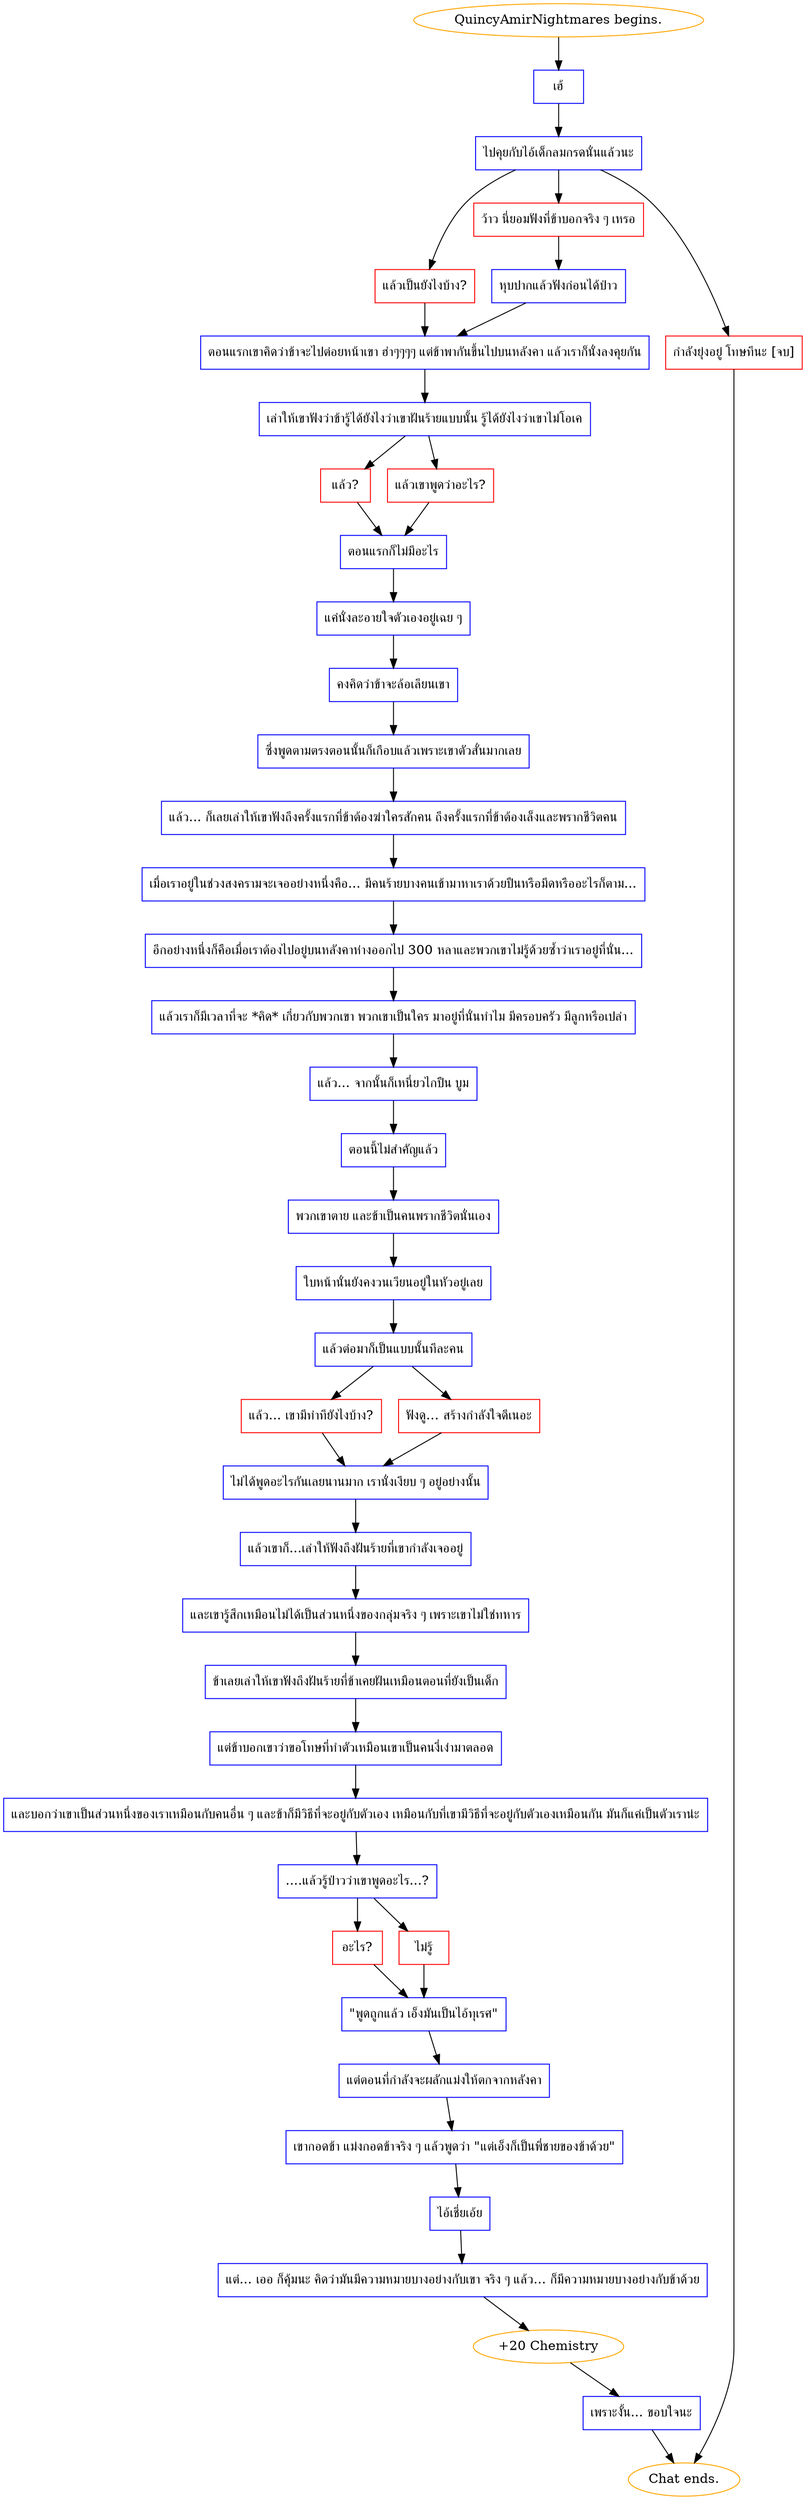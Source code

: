 digraph {
	"QuincyAmirNightmares begins." [color=orange];
		"QuincyAmirNightmares begins." -> j2802867433;
	j2802867433 [label="เฮ้",shape=box,color=blue];
		j2802867433 -> j2878560943;
	j2878560943 [label="ไปคุยกับไอ้เด็กลมกรดนั่นแล้วนะ",shape=box,color=blue];
		j2878560943 -> j2133891757;
		j2878560943 -> j465634805;
		j2878560943 -> j21566488;
	j2133891757 [label="แล้วเป็นยังไงบ้าง?",shape=box,color=red];
		j2133891757 -> j3736436276;
	j465634805 [label="ว้าว นี่ยอมฟังที่ข้าบอกจริง ๆ เหรอ",shape=box,color=red];
		j465634805 -> j2217374405;
	j21566488 [label="กำลังยุ่งอยู่ โทษทีนะ [จบ]",shape=box,color=red];
		j21566488 -> "Chat ends.";
	j3736436276 [label="ตอนแรกเขาคิดว่าข้าจะไปต่อยหน้าเขา ฮ่าๆๆๆๆ แต่ข้าพากันขึ้นไปบนหลังคา แล้วเราก็นั่งลงคุยกัน",shape=box,color=blue];
		j3736436276 -> j2962102261;
	j2217374405 [label="หุบปากแล้วฟังก่อนได้ป่าว",shape=box,color=blue];
		j2217374405 -> j3736436276;
	"Chat ends." [color=orange];
	j2962102261 [label="เล่าให้เขาฟังว่าข้ารู้ได้ยังไงว่าเขาฝันร้ายแบบนั้น รู้ได้ยังไงว่าเขาไม่โอเค",shape=box,color=blue];
		j2962102261 -> j3038227665;
		j2962102261 -> j2066611778;
	j3038227665 [label="แล้ว?",shape=box,color=red];
		j3038227665 -> j2832092022;
	j2066611778 [label="แล้วเขาพูดว่าอะไร?",shape=box,color=red];
		j2066611778 -> j2832092022;
	j2832092022 [label="ตอนแรกก็ไม่มีอะไร",shape=box,color=blue];
		j2832092022 -> j4141571581;
	j4141571581 [label="แค่นั่งละอายใจตัวเองอยู่เฉย ๆ",shape=box,color=blue];
		j4141571581 -> j457373704;
	j457373704 [label="คงคิดว่าข้าจะล้อเลียนเขา",shape=box,color=blue];
		j457373704 -> j2063821686;
	j2063821686 [label="ซึ่งพูดตามตรงตอนนั้นก็เกือบแล้วเพราะเขาตัวสั่นมากเลย",shape=box,color=blue];
		j2063821686 -> j1595858282;
	j1595858282 [label="แล้ว... ก็เลยเล่าให้เขาฟังถึงครั้งแรกที่ข้าต้องฆ่าใครสักคน ถึงครั้งแรกที่ข้าต้องเล็งและพรากชีวิตคน",shape=box,color=blue];
		j1595858282 -> j4147844254;
	j4147844254 [label="เมื่อเราอยู่ในช่วงสงครามจะเจออย่างหนึ่งคือ... มีคนร้ายบางคนเข้ามาหาเราด้วยปืนหรือมีดหรืออะไรก็ตาม...",shape=box,color=blue];
		j4147844254 -> j3168142708;
	j3168142708 [label="อีกอย่างหนึ่งก็คือเมื่อเราต้องไปอยู่บนหลังคาห่างออกไป 300 หลาและพวกเขาไม่รู้ด้วยซ้ำว่าเราอยู่ที่นั่น...",shape=box,color=blue];
		j3168142708 -> j3289102017;
	j3289102017 [label="แล้วเราก็มีเวลาที่จะ *คิด* เกี่ยวกับพวกเขา พวกเขาเป็นใคร มาอยู่ที่นั่นทำไม มีครอบครัว มีลูกหรือเปล่า",shape=box,color=blue];
		j3289102017 -> j1583583600;
	j1583583600 [label="แล้ว... จากนั้นก็เหนี่ยวไกปืน บูม",shape=box,color=blue];
		j1583583600 -> j2244515193;
	j2244515193 [label="ตอนนี้ไม่สำคัญแล้ว",shape=box,color=blue];
		j2244515193 -> j4266433958;
	j4266433958 [label="พวกเขาตาย และข้าเป็นคนพรากชีวิตนั่นเอง",shape=box,color=blue];
		j4266433958 -> j1120881117;
	j1120881117 [label="ใบหน้านั่นยังคงวนเวียนอยู่ในหัวอยู่เลย",shape=box,color=blue];
		j1120881117 -> j2587263701;
	j2587263701 [label="แล้วต่อมาก็เป็นแบบนั้นทีละคน",shape=box,color=blue];
		j2587263701 -> j1083977379;
		j2587263701 -> j4064121420;
	j1083977379 [label="แล้ว... เขามีท่าทียังไงบ้าง?",shape=box,color=red];
		j1083977379 -> j2641169673;
	j4064121420 [label="ฟังดู… สร้างกำลังใจดีเนอะ",shape=box,color=red];
		j4064121420 -> j2641169673;
	j2641169673 [label="ไม่ได้พูดอะไรกันเลยนานมาก เรานั่งเงียบ ๆ อยู่อย่างนั้น",shape=box,color=blue];
		j2641169673 -> j284000633;
	j284000633 [label="แล้วเขาก็...เล่าให้ฟังถึงฝันร้ายที่เขากำลังเจออยู่",shape=box,color=blue];
		j284000633 -> j2126694940;
	j2126694940 [label="และเขารู้สึกเหมือนไม่ได้เป็นส่วนหนึ่งของกลุ่มจริง ๆ เพราะเขาไม่ใช่ทหาร",shape=box,color=blue];
		j2126694940 -> j1201170669;
	j1201170669 [label="ข้าเลยเล่าให้เขาฟังถึงฝันร้ายที่ข้าเคยฝันเหมือนตอนที่ยังเป็นเด็ก",shape=box,color=blue];
		j1201170669 -> j3019423578;
	j3019423578 [label="แต่ข้าบอกเขาว่าขอโทษที่ทำตัวเหมือนเขาเป็นคนงี่เง่ามาตลอด",shape=box,color=blue];
		j3019423578 -> j3197449929;
	j3197449929 [label="และบอกว่าเขาเป็นส่วนหนึ่งของเราเหมือนกับคนอื่น ๆ และข้าก็มีวิธีที่จะอยู่กับตัวเอง เหมือนกับที่เขามีวิธีที่จะอยู่กับตัวเองเหมือนกัน มันก็แค่เป็นตัวเราน่ะ",shape=box,color=blue];
		j3197449929 -> j491058915;
	j491058915 [label="....แล้วรู้ป่าวว่าเขาพูดอะไร...?",shape=box,color=blue];
		j491058915 -> j1901257326;
		j491058915 -> j1817357229;
	j1901257326 [label="อะไร?",shape=box,color=red];
		j1901257326 -> j803268307;
	j1817357229 [label="ไม่รู้",shape=box,color=red];
		j1817357229 -> j803268307;
	j803268307 [label="\"พูดถูกแล้ว เอ็งมันเป็นไอ้ทุเรศ\"",shape=box,color=blue];
		j803268307 -> j2708722538;
	j2708722538 [label="แต่ตอนที่กำลังจะผลักแม่งให้ตกจากหลังคา",shape=box,color=blue];
		j2708722538 -> j3379972205;
	j3379972205 [label="เขากอดข้า แม่งกอดข้าจริง ๆ แล้วพูดว่า \"แต่เอ็งก็เป็นพี่ชายของข้าด้วย\"",shape=box,color=blue];
		j3379972205 -> j3327702998;
	j3327702998 [label="ไอ้เชี่ยเอ้ย",shape=box,color=blue];
		j3327702998 -> j654056155;
	j654056155 [label="แต่... เออ ก็คุ้มนะ คิดว่ามันมีความหมายบางอย่างกับเขา จริง ๆ แล้ว... ก็มีความหมายบางอย่างกับข้าด้วย",shape=box,color=blue];
		j654056155 -> j1547942858;
	j1547942858 [label="+20 Chemistry",color=orange];
		j1547942858 -> j463003164;
	j463003164 [label="เพราะงั้น... ขอบใจนะ",shape=box,color=blue];
		j463003164 -> "Chat ends.";
}